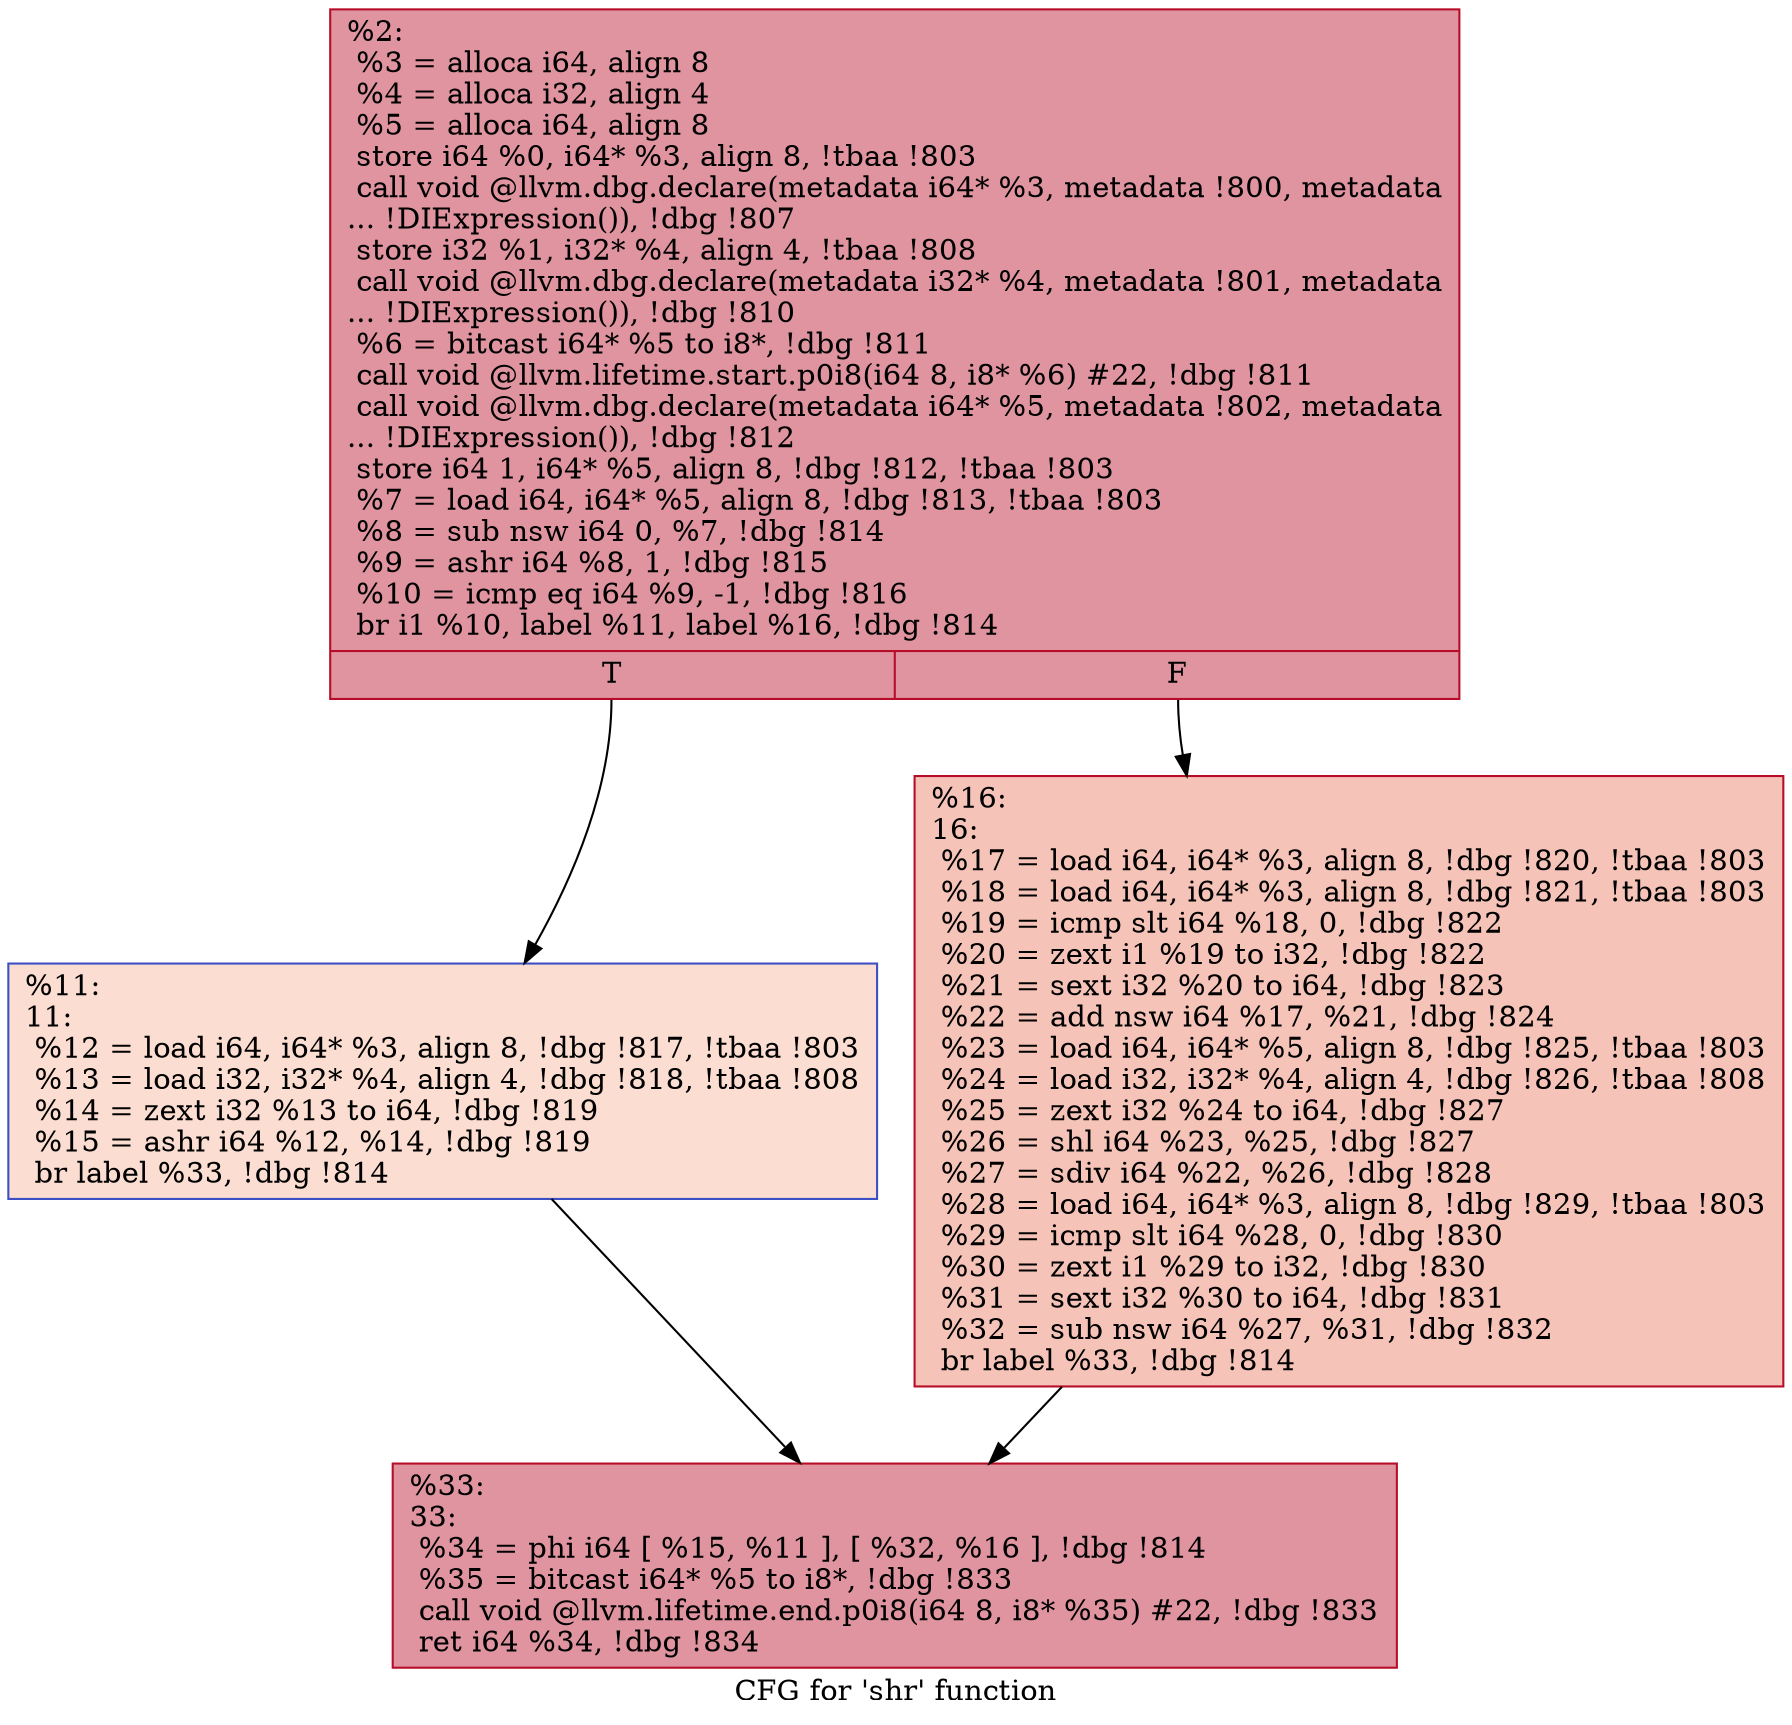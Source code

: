 digraph "CFG for 'shr' function" {
	label="CFG for 'shr' function";

	Node0x27832b0 [shape=record,color="#b70d28ff", style=filled, fillcolor="#b70d2870",label="{%2:\l  %3 = alloca i64, align 8\l  %4 = alloca i32, align 4\l  %5 = alloca i64, align 8\l  store i64 %0, i64* %3, align 8, !tbaa !803\l  call void @llvm.dbg.declare(metadata i64* %3, metadata !800, metadata\l... !DIExpression()), !dbg !807\l  store i32 %1, i32* %4, align 4, !tbaa !808\l  call void @llvm.dbg.declare(metadata i32* %4, metadata !801, metadata\l... !DIExpression()), !dbg !810\l  %6 = bitcast i64* %5 to i8*, !dbg !811\l  call void @llvm.lifetime.start.p0i8(i64 8, i8* %6) #22, !dbg !811\l  call void @llvm.dbg.declare(metadata i64* %5, metadata !802, metadata\l... !DIExpression()), !dbg !812\l  store i64 1, i64* %5, align 8, !dbg !812, !tbaa !803\l  %7 = load i64, i64* %5, align 8, !dbg !813, !tbaa !803\l  %8 = sub nsw i64 0, %7, !dbg !814\l  %9 = ashr i64 %8, 1, !dbg !815\l  %10 = icmp eq i64 %9, -1, !dbg !816\l  br i1 %10, label %11, label %16, !dbg !814\l|{<s0>T|<s1>F}}"];
	Node0x27832b0:s0 -> Node0x2784340;
	Node0x27832b0:s1 -> Node0x2784390;
	Node0x2784340 [shape=record,color="#3d50c3ff", style=filled, fillcolor="#f7b39670",label="{%11:\l11:                                               \l  %12 = load i64, i64* %3, align 8, !dbg !817, !tbaa !803\l  %13 = load i32, i32* %4, align 4, !dbg !818, !tbaa !808\l  %14 = zext i32 %13 to i64, !dbg !819\l  %15 = ashr i64 %12, %14, !dbg !819\l  br label %33, !dbg !814\l}"];
	Node0x2784340 -> Node0x27843e0;
	Node0x2784390 [shape=record,color="#b70d28ff", style=filled, fillcolor="#e8765c70",label="{%16:\l16:                                               \l  %17 = load i64, i64* %3, align 8, !dbg !820, !tbaa !803\l  %18 = load i64, i64* %3, align 8, !dbg !821, !tbaa !803\l  %19 = icmp slt i64 %18, 0, !dbg !822\l  %20 = zext i1 %19 to i32, !dbg !822\l  %21 = sext i32 %20 to i64, !dbg !823\l  %22 = add nsw i64 %17, %21, !dbg !824\l  %23 = load i64, i64* %5, align 8, !dbg !825, !tbaa !803\l  %24 = load i32, i32* %4, align 4, !dbg !826, !tbaa !808\l  %25 = zext i32 %24 to i64, !dbg !827\l  %26 = shl i64 %23, %25, !dbg !827\l  %27 = sdiv i64 %22, %26, !dbg !828\l  %28 = load i64, i64* %3, align 8, !dbg !829, !tbaa !803\l  %29 = icmp slt i64 %28, 0, !dbg !830\l  %30 = zext i1 %29 to i32, !dbg !830\l  %31 = sext i32 %30 to i64, !dbg !831\l  %32 = sub nsw i64 %27, %31, !dbg !832\l  br label %33, !dbg !814\l}"];
	Node0x2784390 -> Node0x27843e0;
	Node0x27843e0 [shape=record,color="#b70d28ff", style=filled, fillcolor="#b70d2870",label="{%33:\l33:                                               \l  %34 = phi i64 [ %15, %11 ], [ %32, %16 ], !dbg !814\l  %35 = bitcast i64* %5 to i8*, !dbg !833\l  call void @llvm.lifetime.end.p0i8(i64 8, i8* %35) #22, !dbg !833\l  ret i64 %34, !dbg !834\l}"];
}
